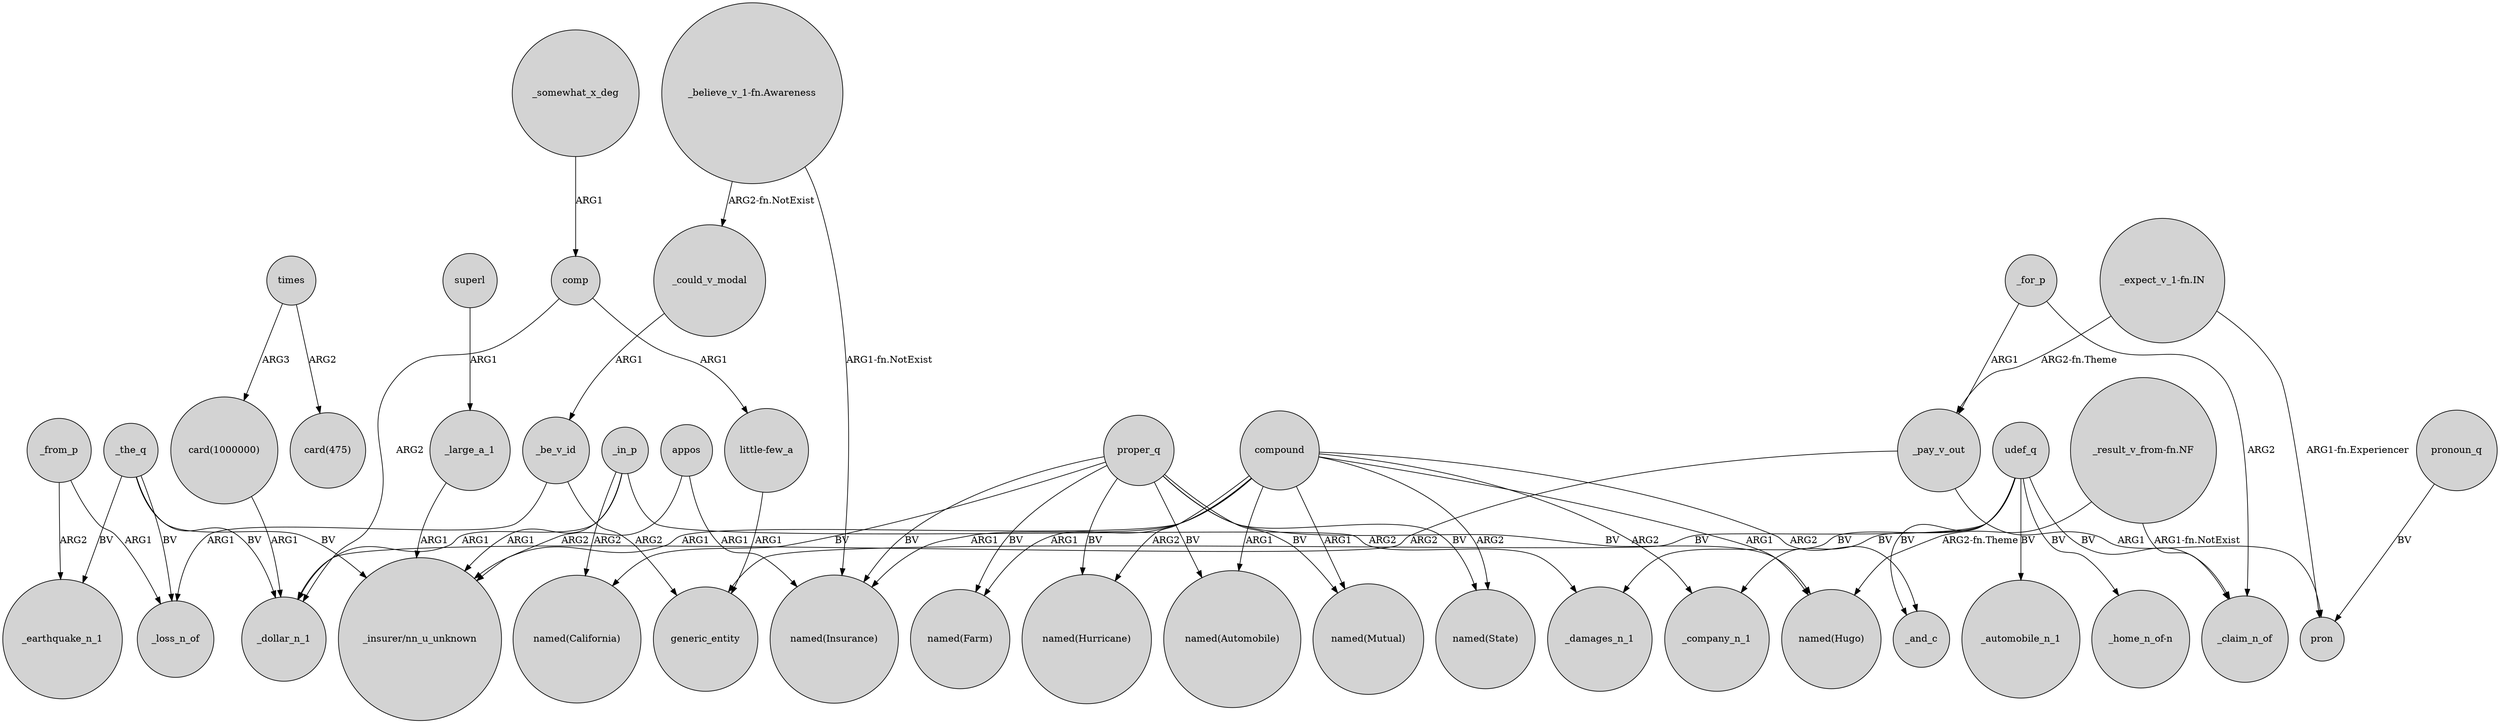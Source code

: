 digraph {
	node [shape=circle style=filled]
	superl -> _large_a_1 [label=ARG1]
	_the_q -> _earthquake_n_1 [label=BV]
	_in_p -> "named(California)" [label=ARG2]
	_from_p -> _loss_n_of [label=ARG1]
	"card(1000000)" -> _dollar_n_1 [label=ARG1]
	times -> "card(475)" [label=ARG2]
	appos -> "_insurer/nn_u_unknown" [label=ARG2]
	compound -> "named(Farm)" [label=ARG1]
	_the_q -> "_insurer/nn_u_unknown" [label=BV]
	proper_q -> "named(Automobile)" [label=BV]
	udef_q -> generic_entity [label=BV]
	compound -> "named(Hugo)" [label=ARG1]
	compound -> _company_n_1 [label=ARG2]
	udef_q -> _automobile_n_1 [label=BV]
	proper_q -> "named(Mutual)" [label=BV]
	proper_q -> "named(California)" [label=BV]
	compound -> "named(Automobile)" [label=ARG1]
	udef_q -> "_home_n_of-n" [label=BV]
	_the_q -> _dollar_n_1 [label=BV]
	"_believe_v_1-fn.Awareness" -> _could_v_modal [label="ARG2-fn.NotExist"]
	udef_q -> _damages_n_1 [label=BV]
	_for_p -> _pay_v_out [label=ARG1]
	_somewhat_x_deg -> comp [label=ARG1]
	_large_a_1 -> "_insurer/nn_u_unknown" [label=ARG1]
	"_result_v_from-fn.NF" -> _claim_n_of [label="ARG1-fn.NotExist"]
	"_believe_v_1-fn.Awareness" -> "named(Insurance)" [label="ARG1-fn.NotExist"]
	_could_v_modal -> _be_v_id [label=ARG1]
	_pay_v_out -> _dollar_n_1 [label=ARG2]
	_be_v_id -> generic_entity [label=ARG2]
	"_result_v_from-fn.NF" -> "named(Hugo)" [label="ARG2-fn.Theme"]
	compound -> "named(Mutual)" [label=ARG1]
	"_expect_v_1-fn.IN" -> _pay_v_out [label="ARG2-fn.Theme"]
	compound -> "named(State)" [label=ARG2]
	pronoun_q -> pron [label=BV]
	_for_p -> _claim_n_of [label=ARG2]
	compound -> _and_c [label=ARG2]
	_in_p -> "_insurer/nn_u_unknown" [label=ARG1]
	_in_p -> _damages_n_1 [label=ARG2]
	_from_p -> _earthquake_n_1 [label=ARG2]
	times -> "card(1000000)" [label=ARG3]
	_the_q -> _loss_n_of [label=BV]
	_be_v_id -> _loss_n_of [label=ARG1]
	comp -> "little-few_a" [label=ARG1]
	proper_q -> "named(Insurance)" [label=BV]
	proper_q -> "named(Farm)" [label=BV]
	proper_q -> "named(Hugo)" [label=BV]
	"_expect_v_1-fn.IN" -> pron [label="ARG1-fn.Experiencer"]
	_pay_v_out -> pron [label=ARG1]
	comp -> _dollar_n_1 [label=ARG2]
	_in_p -> _dollar_n_1 [label=ARG1]
	compound -> "named(Insurance)" [label=ARG1]
	proper_q -> "named(State)" [label=BV]
	appos -> "named(Insurance)" [label=ARG1]
	compound -> "named(Hurricane)" [label=ARG2]
	udef_q -> _claim_n_of [label=BV]
	proper_q -> "named(Hurricane)" [label=BV]
	udef_q -> _and_c [label=BV]
	udef_q -> _company_n_1 [label=BV]
	"little-few_a" -> generic_entity [label=ARG1]
	compound -> "_insurer/nn_u_unknown" [label=ARG1]
}
